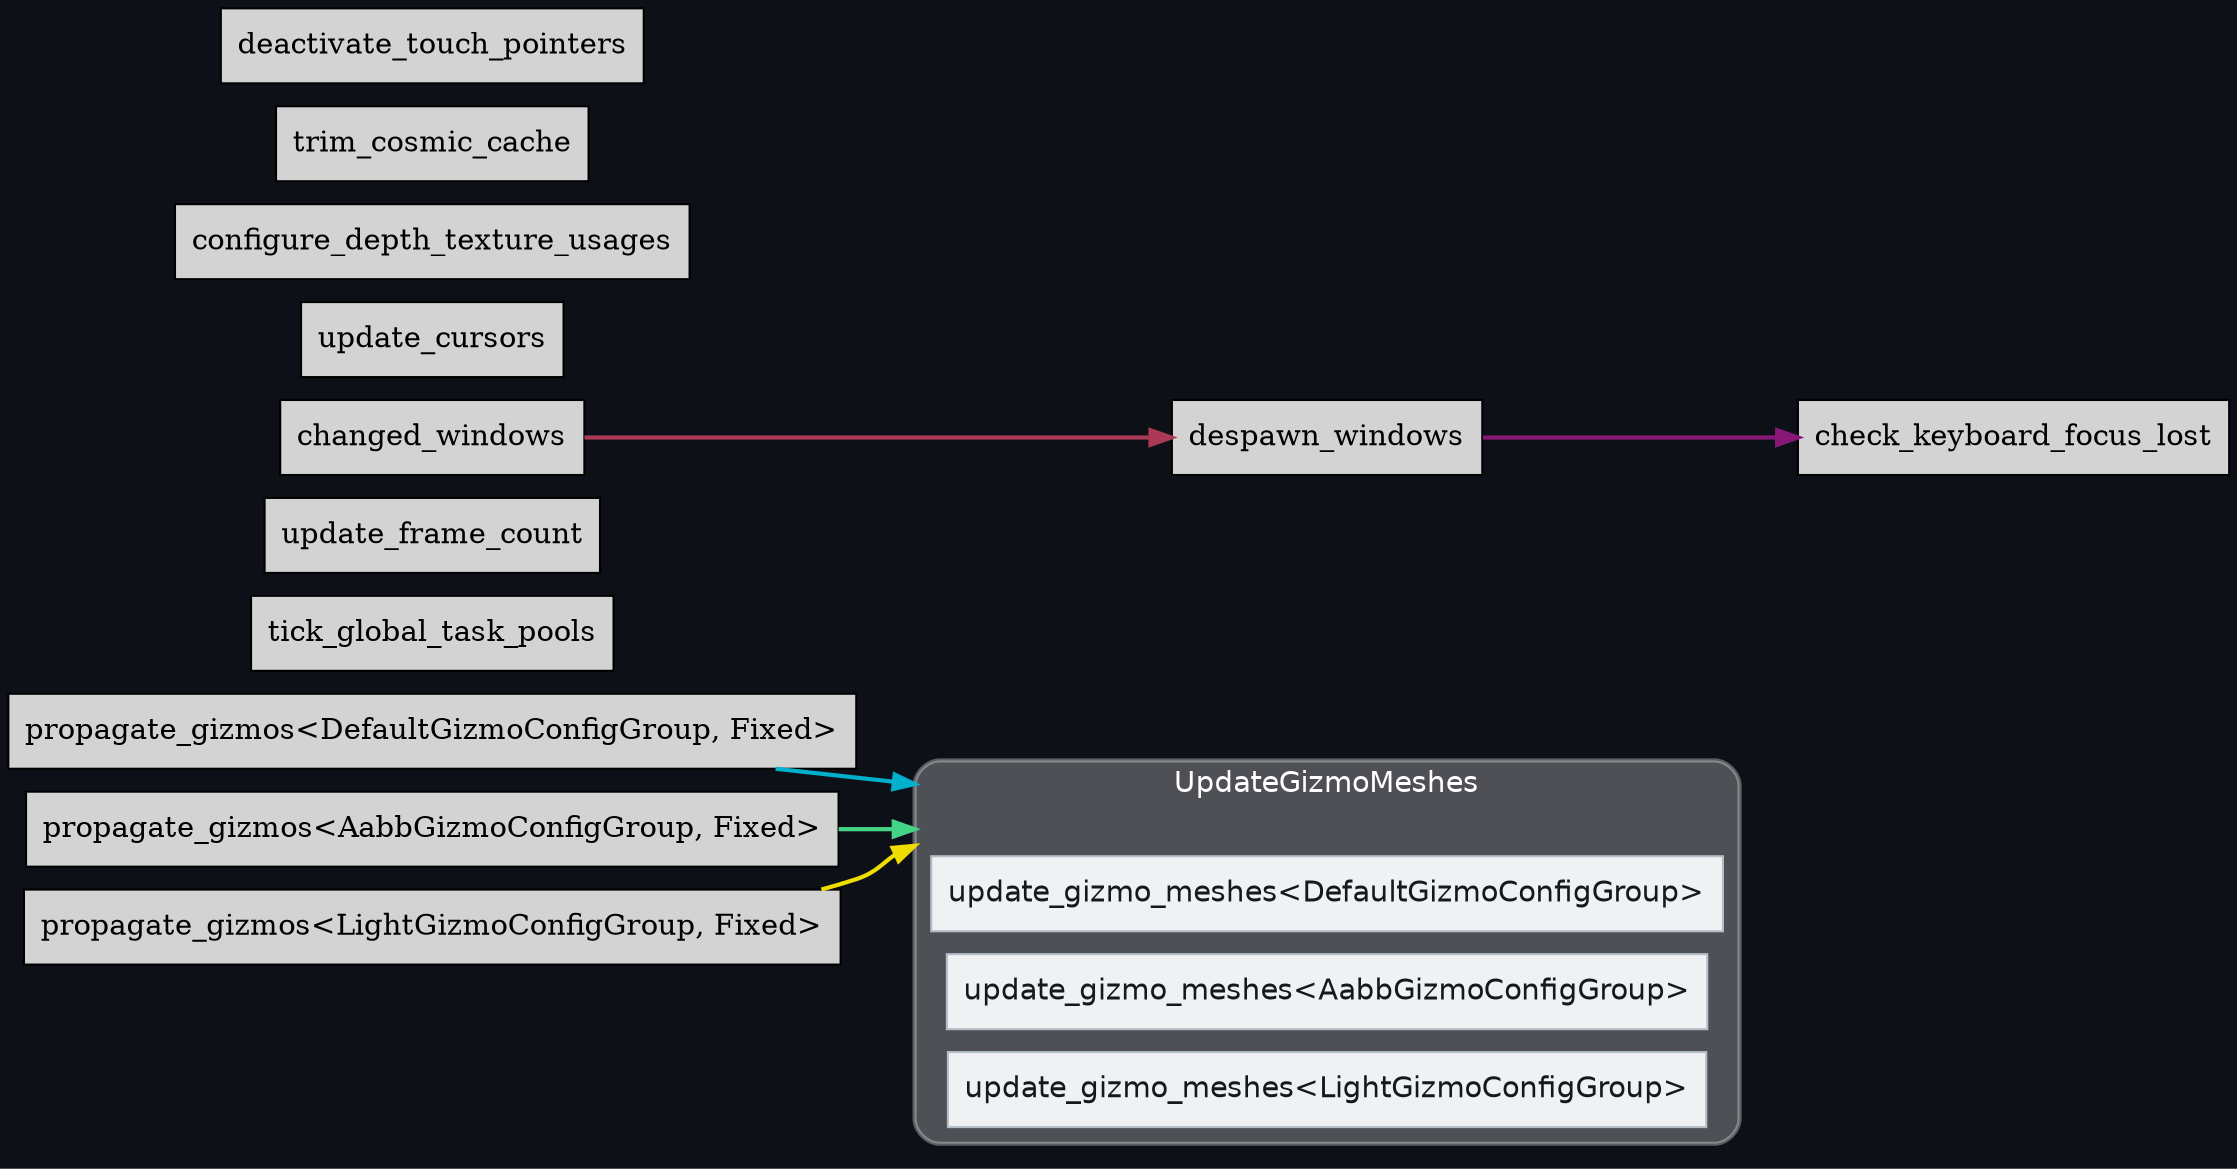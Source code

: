 digraph "" {
	"compound"="true";
	"splines"="spline";
	"rankdir"="LR";
	"bgcolor"="#0d1117";
	"fontname"="Helvetica";
	"nodesep"="0.15";
	edge ["penwidth"="2"];
	node ["shape"="box", "style"="filled"];
	subgraph "clusternode_Set(10)" {
		"style"="rounded,filled";
		"label"="UpdateGizmoMeshes";
		"tooltip"="UpdateGizmoMeshes";
		"fillcolor"="#ffffff44";
		"fontcolor"="#ffffff";
		"color"="#ffffff50";
		"penwidth"="2";
		"set_marker_node_Set(10)" ["style"="invis", "label"="", "shape"="point"]
		"node_System(9)" ["label"="update_gizmo_meshes<DefaultGizmoConfigGroup>", "tooltip"="bevy_gizmos::update_gizmo_meshes<bevy_gizmos::config::DefaultGizmoConfigGroup>", "fillcolor"="#eff1f3", "fontname"="Helvetica", "fontcolor"="#15191d", "color"="#b4bec7", "penwidth"="1"]
		"node_System(11)" ["label"="update_gizmo_meshes<AabbGizmoConfigGroup>", "tooltip"="bevy_gizmos::update_gizmo_meshes<bevy_gizmos::aabb::AabbGizmoConfigGroup>", "fillcolor"="#eff1f3", "fontname"="Helvetica", "fontcolor"="#15191d", "color"="#b4bec7", "penwidth"="1"]
		"node_System(13)" ["label"="update_gizmo_meshes<LightGizmoConfigGroup>", "tooltip"="bevy_gizmos::update_gizmo_meshes<bevy_gizmos::light::LightGizmoConfigGroup>", "fillcolor"="#eff1f3", "fontname"="Helvetica", "fontcolor"="#15191d", "color"="#b4bec7", "penwidth"="1"]
	}
	
	"node_System(0)" ["label"="tick_global_task_pools", "tooltip"="bevy_app::task_pool_plugin::tick_global_task_pools"]
	"node_System(1)" ["label"="update_frame_count", "tooltip"="bevy_diagnostic::frame_count_diagnostics_plugin::update_frame_count"]
	"node_System(2)" ["label"="changed_windows", "tooltip"="bevy_winit::system::changed_windows"]
	"node_System(3)" ["label"="despawn_windows", "tooltip"="bevy_winit::system::despawn_windows"]
	"node_System(4)" ["label"="check_keyboard_focus_lost", "tooltip"="bevy_winit::system::check_keyboard_focus_lost"]
	"node_System(5)" ["label"="update_cursors", "tooltip"="bevy_winit::cursor::update_cursors"]
	"node_System(6)" ["label"="configure_depth_texture_usages", "tooltip"="bevy_core_pipeline::oit::configure_depth_texture_usages"]
	"node_System(7)" ["label"="trim_cosmic_cache", "tooltip"="bevy_text::pipeline::trim_cosmic_cache"]
	"node_System(8)" ["label"="propagate_gizmos<DefaultGizmoConfigGroup, Fixed>", "tooltip"="bevy_gizmos::propagate_gizmos<bevy_gizmos::config::DefaultGizmoConfigGroup, bevy_time::fixed::Fixed>"]
	"node_System(10)" ["label"="propagate_gizmos<AabbGizmoConfigGroup, Fixed>", "tooltip"="bevy_gizmos::propagate_gizmos<bevy_gizmos::aabb::AabbGizmoConfigGroup, bevy_time::fixed::Fixed>"]
	"node_System(12)" ["label"="propagate_gizmos<LightGizmoConfigGroup, Fixed>", "tooltip"="bevy_gizmos::propagate_gizmos<bevy_gizmos::light::LightGizmoConfigGroup, bevy_time::fixed::Fixed>"]
	"node_System(14)" ["label"="deactivate_touch_pointers", "tooltip"="bevy_picking::input::deactivate_touch_pointers"]
	"node_System(12)" -> "set_marker_node_Set(10)" ["lhead"="clusternode_Set(10)", "ltail"="", "tooltip"="propagate_gizmos<LightGizmoConfigGroup, Fixed> → UpdateGizmoMeshes", "color"="#eede00"]
	"node_System(3)" -> "node_System(4)" ["lhead"="", "ltail"="", "tooltip"="despawn_windows → check_keyboard_focus_lost", "color"="#881877"]
	"node_System(8)" -> "set_marker_node_Set(10)" ["lhead"="clusternode_Set(10)", "ltail"="", "tooltip"="propagate_gizmos<DefaultGizmoConfigGroup, Fixed> → UpdateGizmoMeshes", "color"="#00b0cc"]
	"node_System(2)" -> "node_System(3)" ["lhead"="", "ltail"="", "tooltip"="changed_windows → despawn_windows", "color"="#aa3a55"]
	"node_System(10)" -> "set_marker_node_Set(10)" ["lhead"="clusternode_Set(10)", "ltail"="", "tooltip"="propagate_gizmos<AabbGizmoConfigGroup, Fixed> → UpdateGizmoMeshes", "color"="#44d488"]
}
